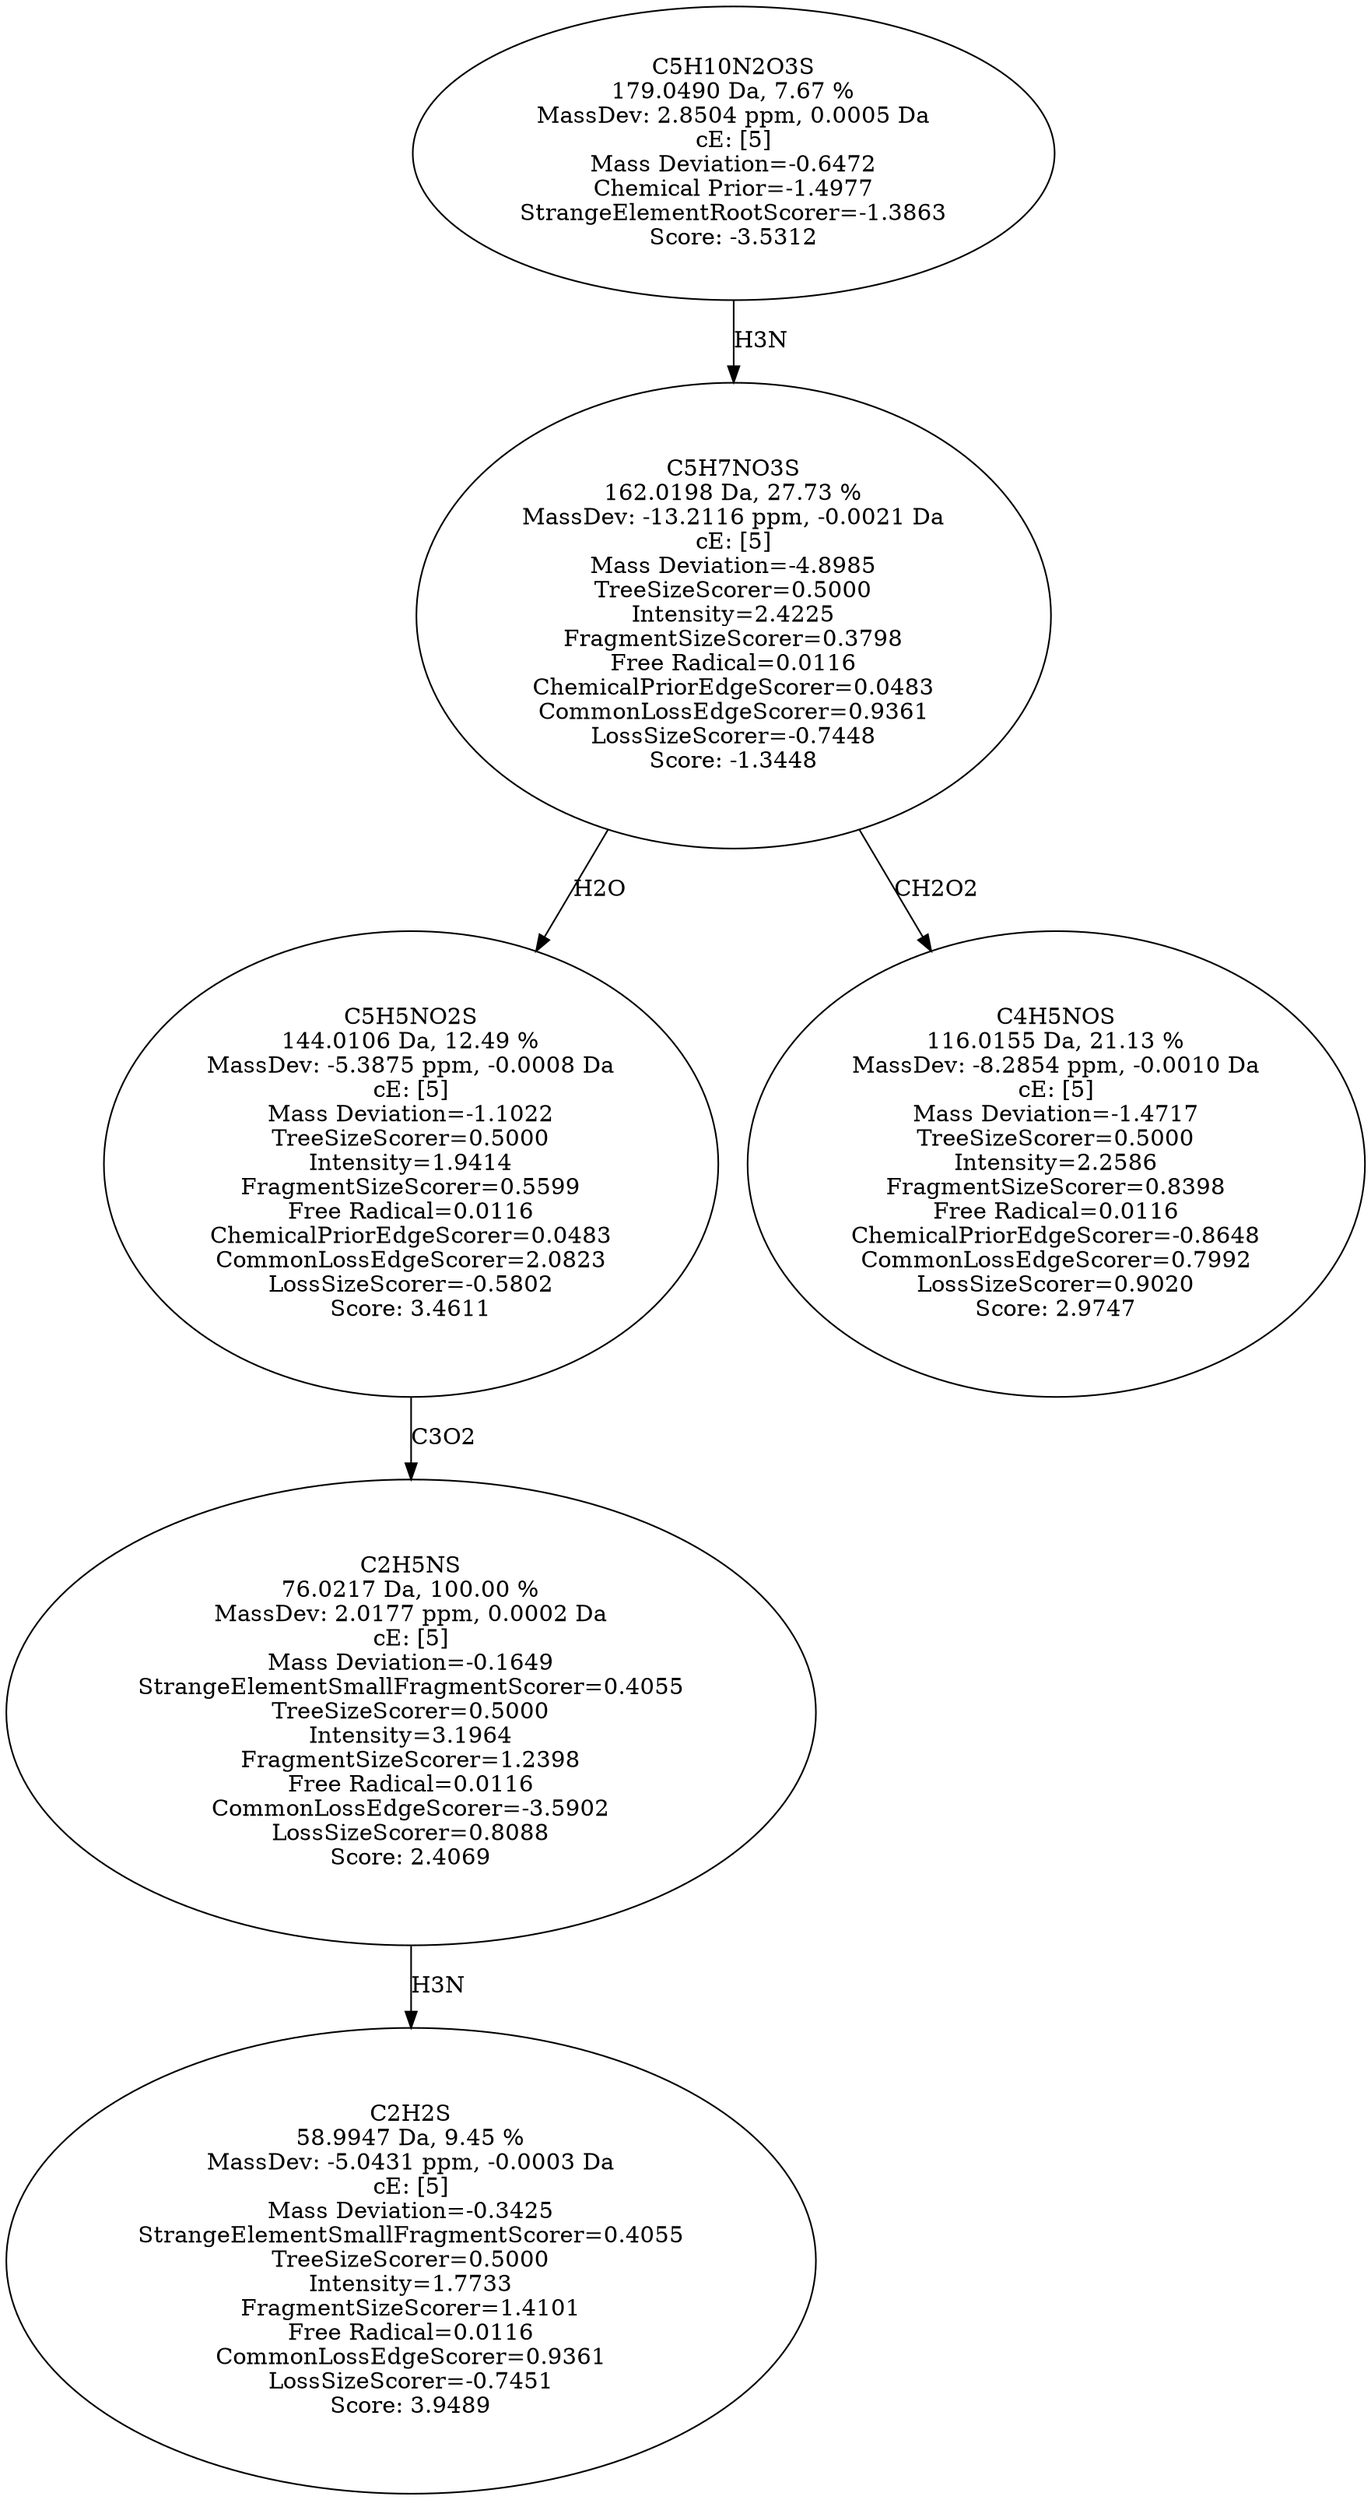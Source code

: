 strict digraph {
v1 [label="C2H2S\n58.9947 Da, 9.45 %\nMassDev: -5.0431 ppm, -0.0003 Da\ncE: [5]\nMass Deviation=-0.3425\nStrangeElementSmallFragmentScorer=0.4055\nTreeSizeScorer=0.5000\nIntensity=1.7733\nFragmentSizeScorer=1.4101\nFree Radical=0.0116\nCommonLossEdgeScorer=0.9361\nLossSizeScorer=-0.7451\nScore: 3.9489"];
v2 [label="C2H5NS\n76.0217 Da, 100.00 %\nMassDev: 2.0177 ppm, 0.0002 Da\ncE: [5]\nMass Deviation=-0.1649\nStrangeElementSmallFragmentScorer=0.4055\nTreeSizeScorer=0.5000\nIntensity=3.1964\nFragmentSizeScorer=1.2398\nFree Radical=0.0116\nCommonLossEdgeScorer=-3.5902\nLossSizeScorer=0.8088\nScore: 2.4069"];
v3 [label="C5H5NO2S\n144.0106 Da, 12.49 %\nMassDev: -5.3875 ppm, -0.0008 Da\ncE: [5]\nMass Deviation=-1.1022\nTreeSizeScorer=0.5000\nIntensity=1.9414\nFragmentSizeScorer=0.5599\nFree Radical=0.0116\nChemicalPriorEdgeScorer=0.0483\nCommonLossEdgeScorer=2.0823\nLossSizeScorer=-0.5802\nScore: 3.4611"];
v4 [label="C4H5NOS\n116.0155 Da, 21.13 %\nMassDev: -8.2854 ppm, -0.0010 Da\ncE: [5]\nMass Deviation=-1.4717\nTreeSizeScorer=0.5000\nIntensity=2.2586\nFragmentSizeScorer=0.8398\nFree Radical=0.0116\nChemicalPriorEdgeScorer=-0.8648\nCommonLossEdgeScorer=0.7992\nLossSizeScorer=0.9020\nScore: 2.9747"];
v5 [label="C5H7NO3S\n162.0198 Da, 27.73 %\nMassDev: -13.2116 ppm, -0.0021 Da\ncE: [5]\nMass Deviation=-4.8985\nTreeSizeScorer=0.5000\nIntensity=2.4225\nFragmentSizeScorer=0.3798\nFree Radical=0.0116\nChemicalPriorEdgeScorer=0.0483\nCommonLossEdgeScorer=0.9361\nLossSizeScorer=-0.7448\nScore: -1.3448"];
v6 [label="C5H10N2O3S\n179.0490 Da, 7.67 %\nMassDev: 2.8504 ppm, 0.0005 Da\ncE: [5]\nMass Deviation=-0.6472\nChemical Prior=-1.4977\nStrangeElementRootScorer=-1.3863\nScore: -3.5312"];
v2 -> v1 [label="H3N"];
v3 -> v2 [label="C3O2"];
v5 -> v3 [label="H2O"];
v5 -> v4 [label="CH2O2"];
v6 -> v5 [label="H3N"];
}